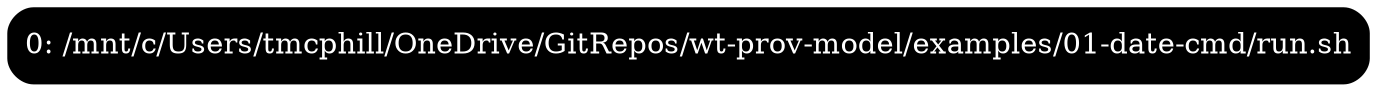 digraph G {
    rankdir=LR;

    /* programs */
    node [shape=box fontcolor=white fillcolor=black style="filled,rounded"];
    run0 [label="0: /mnt/c/Users/tmcphill/OneDrive/GitRepos/wt-prov-model/examples/01-date-cmd/run.sh"];

    node [shape=ellipse fontcolor="#131C39" fillcolor="#C9D2ED"];

    /* other files */

}
